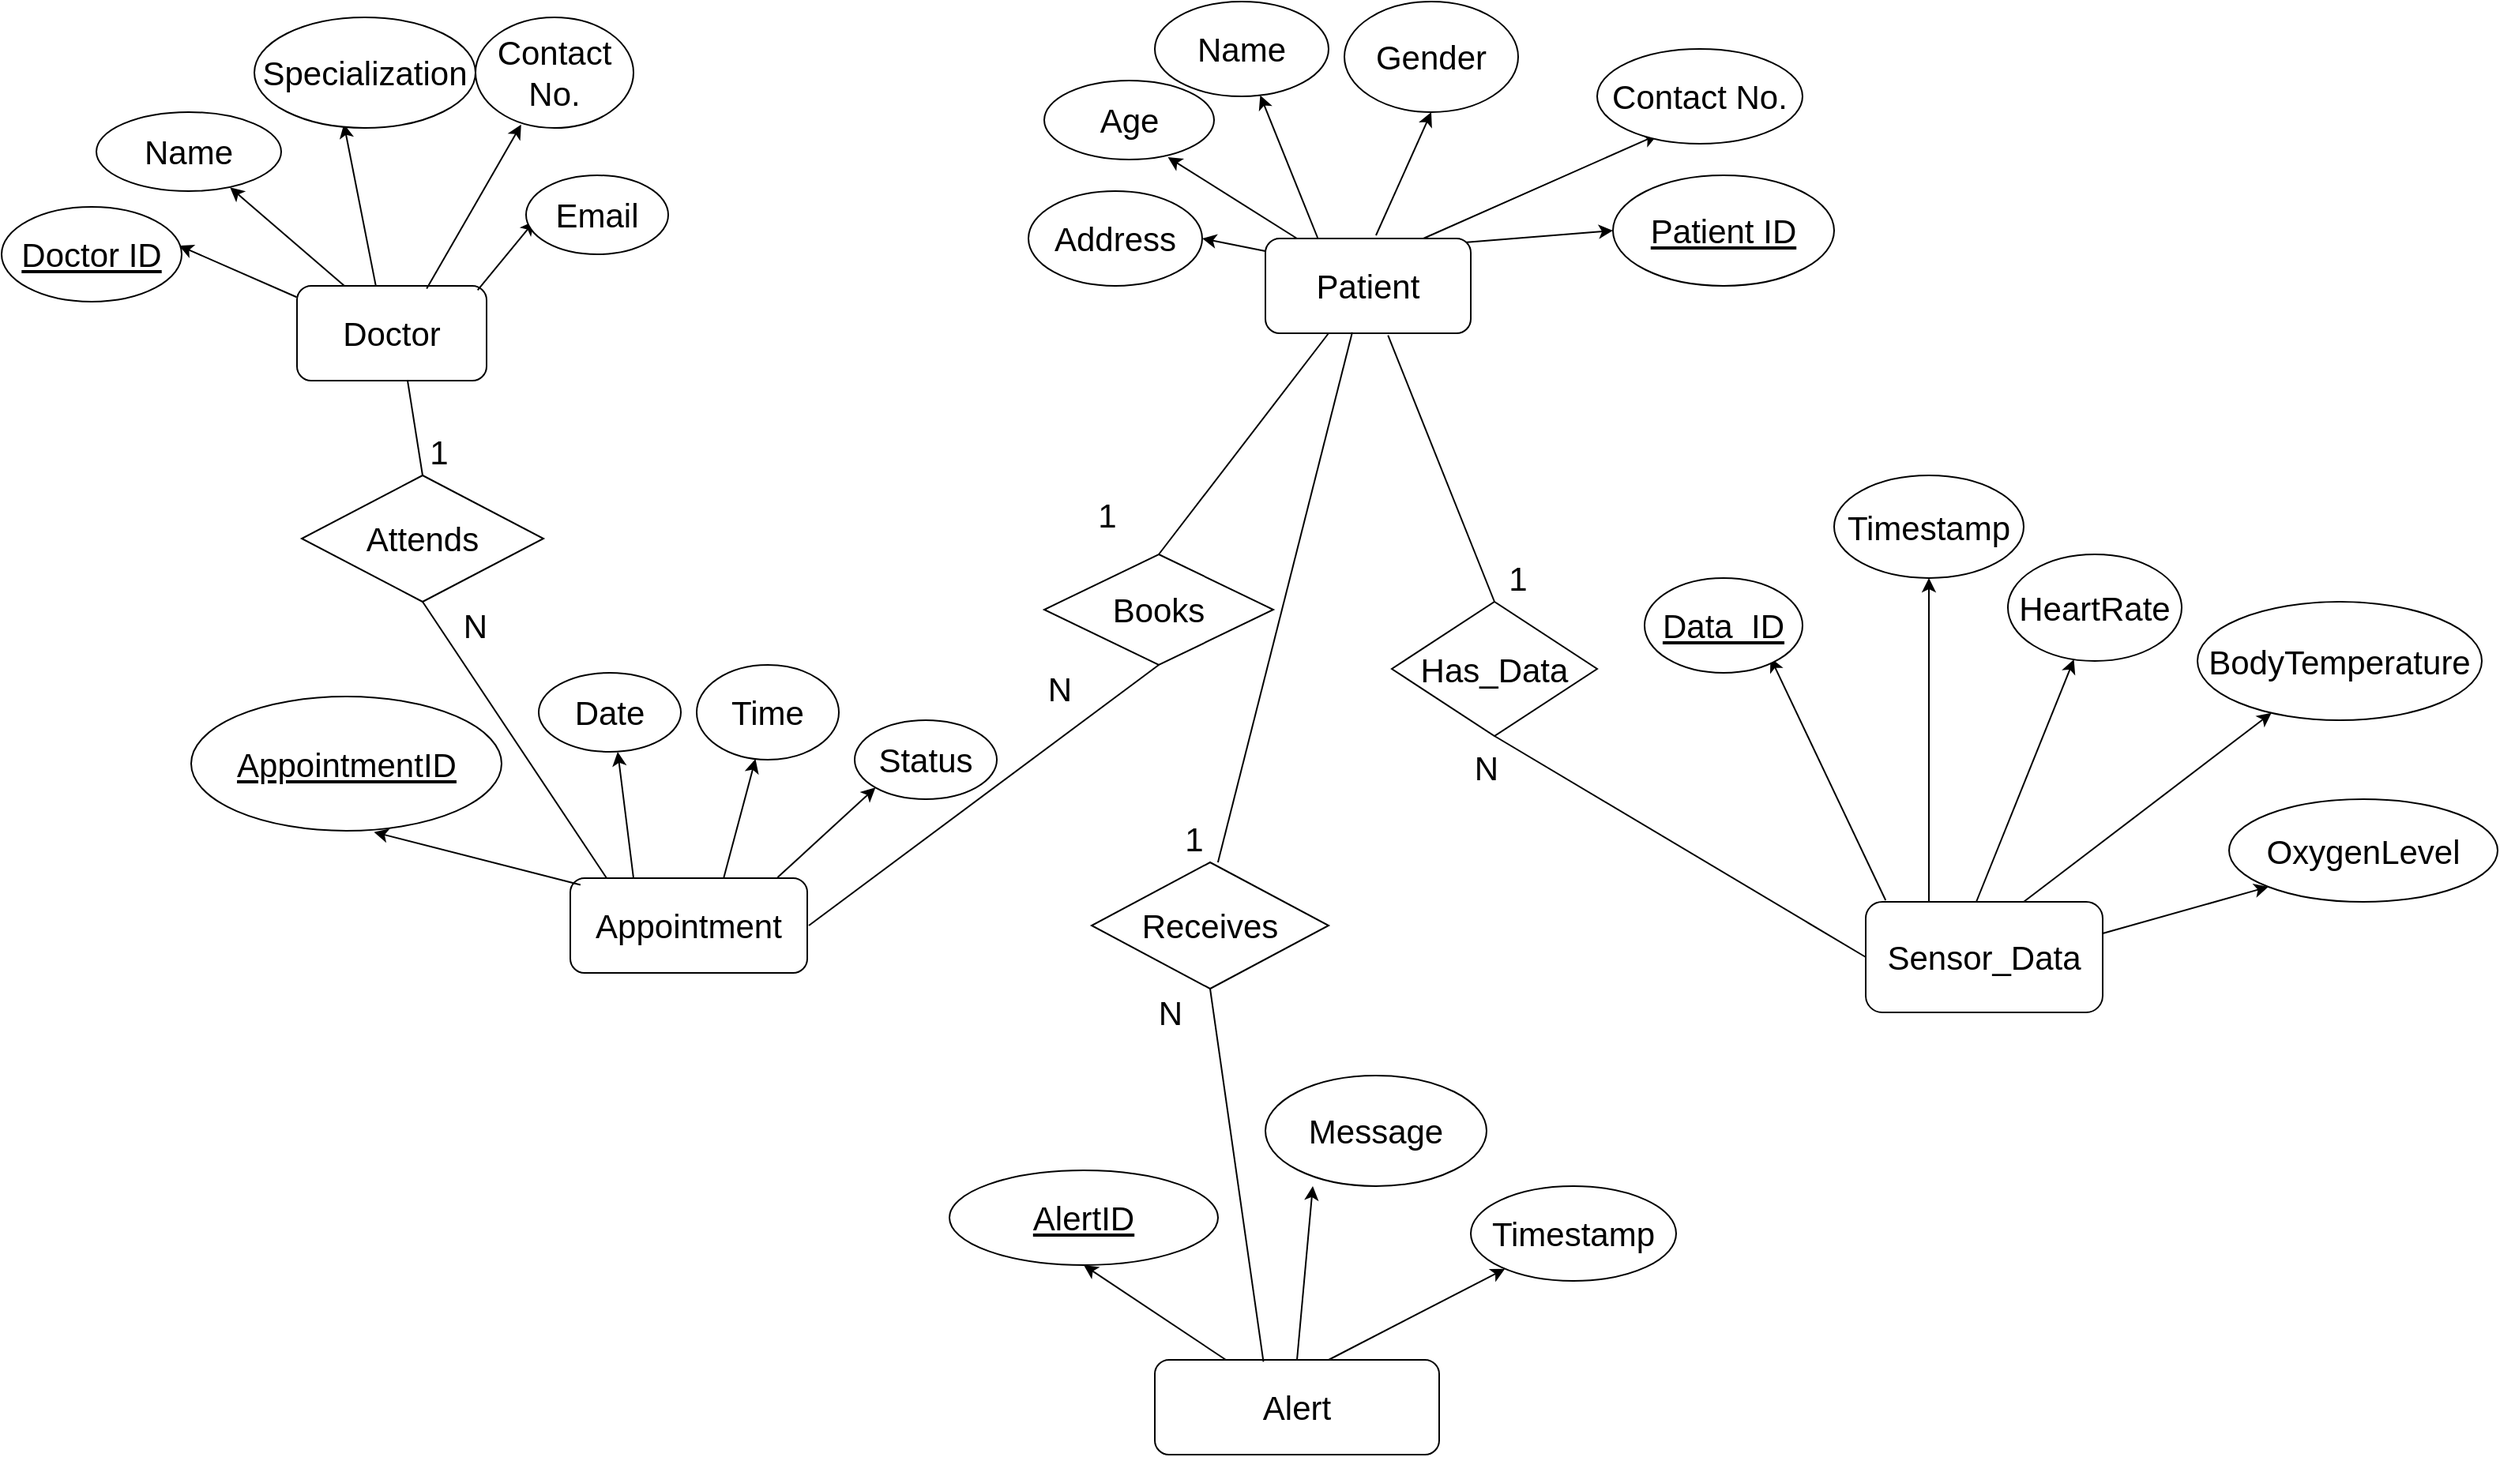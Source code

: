 <mxfile version="26.0.15">
  <diagram id="C5RBs43oDa-KdzZeNtuy" name="Page-1">
    <mxGraphModel dx="2620" dy="971" grid="1" gridSize="10" guides="1" tooltips="1" connect="1" arrows="1" fold="1" page="1" pageScale="1" pageWidth="827" pageHeight="1169" math="0" shadow="0">
      <root>
        <mxCell id="WIyWlLk6GJQsqaUBKTNV-0" />
        <mxCell id="WIyWlLk6GJQsqaUBKTNV-1" parent="WIyWlLk6GJQsqaUBKTNV-0" />
        <mxCell id="7LqxHddViOQpiFdT0loC-2" value="" style="endArrow=classic;html=1;rounded=0;exitX=0.171;exitY=0.025;exitDx=0;exitDy=0;exitPerimeter=0;fontSize=21;" edge="1" parent="WIyWlLk6GJQsqaUBKTNV-1" target="7LqxHddViOQpiFdT0loC-3">
          <mxGeometry width="50" height="50" relative="1" as="geometry">
            <mxPoint x="43.94" y="151.75" as="sourcePoint" />
            <mxPoint x="60" y="100" as="targetPoint" />
          </mxGeometry>
        </mxCell>
        <mxCell id="7LqxHddViOQpiFdT0loC-3" value="Name" style="ellipse;whiteSpace=wrap;html=1;fontSize=21;" vertex="1" parent="WIyWlLk6GJQsqaUBKTNV-1">
          <mxGeometry x="-60" width="110" height="60" as="geometry" />
        </mxCell>
        <mxCell id="7LqxHddViOQpiFdT0loC-4" value="" style="endArrow=classic;html=1;rounded=0;entryX=0.728;entryY=0.97;entryDx=0;entryDy=0;entryPerimeter=0;fontSize=21;" edge="1" parent="WIyWlLk6GJQsqaUBKTNV-1" target="7LqxHddViOQpiFdT0loC-5">
          <mxGeometry width="50" height="50" relative="1" as="geometry">
            <mxPoint x="30" y="150" as="sourcePoint" />
            <mxPoint x="-10" y="110" as="targetPoint" />
          </mxGeometry>
        </mxCell>
        <mxCell id="7LqxHddViOQpiFdT0loC-5" value="Age" style="ellipse;whiteSpace=wrap;html=1;fontSize=21;" vertex="1" parent="WIyWlLk6GJQsqaUBKTNV-1">
          <mxGeometry x="-130" y="50" width="107.5" height="50" as="geometry" />
        </mxCell>
        <mxCell id="7LqxHddViOQpiFdT0loC-6" value="" style="endArrow=classic;html=1;rounded=0;entryX=0.5;entryY=1;entryDx=0;entryDy=0;fontSize=21;" edge="1" parent="WIyWlLk6GJQsqaUBKTNV-1" target="7LqxHddViOQpiFdT0loC-7">
          <mxGeometry width="50" height="50" relative="1" as="geometry">
            <mxPoint x="80" y="148" as="sourcePoint" />
            <mxPoint x="100" y="100" as="targetPoint" />
          </mxGeometry>
        </mxCell>
        <mxCell id="7LqxHddViOQpiFdT0loC-7" value="Gender" style="ellipse;whiteSpace=wrap;html=1;fontSize=21;" vertex="1" parent="WIyWlLk6GJQsqaUBKTNV-1">
          <mxGeometry x="60" width="110" height="70" as="geometry" />
        </mxCell>
        <mxCell id="7LqxHddViOQpiFdT0loC-8" style="edgeStyle=orthogonalEdgeStyle;rounded=0;orthogonalLoop=1;jettySize=auto;html=1;exitX=0.5;exitY=1;exitDx=0;exitDy=0;fontSize=21;" edge="1" parent="WIyWlLk6GJQsqaUBKTNV-1" source="7LqxHddViOQpiFdT0loC-7" target="7LqxHddViOQpiFdT0loC-7">
          <mxGeometry relative="1" as="geometry" />
        </mxCell>
        <mxCell id="7LqxHddViOQpiFdT0loC-9" value="" style="endArrow=classic;html=1;rounded=0;entryX=0.294;entryY=0.906;entryDx=0;entryDy=0;entryPerimeter=0;fontSize=21;" edge="1" parent="WIyWlLk6GJQsqaUBKTNV-1" target="7LqxHddViOQpiFdT0loC-10">
          <mxGeometry width="50" height="50" relative="1" as="geometry">
            <mxPoint x="110" y="150" as="sourcePoint" />
            <mxPoint x="150" y="80" as="targetPoint" />
          </mxGeometry>
        </mxCell>
        <mxCell id="7LqxHddViOQpiFdT0loC-10" value="Contact No." style="ellipse;whiteSpace=wrap;html=1;fontSize=21;" vertex="1" parent="WIyWlLk6GJQsqaUBKTNV-1">
          <mxGeometry x="220" y="30" width="130" height="60" as="geometry" />
        </mxCell>
        <mxCell id="7LqxHddViOQpiFdT0loC-11" value="" style="endArrow=classic;html=1;rounded=0;exitX=0.958;exitY=0.044;exitDx=0;exitDy=0;exitPerimeter=0;fontSize=21;entryX=0;entryY=0.5;entryDx=0;entryDy=0;" edge="1" parent="WIyWlLk6GJQsqaUBKTNV-1" source="7LqxHddViOQpiFdT0loC-16" target="7LqxHddViOQpiFdT0loC-12">
          <mxGeometry width="50" height="50" relative="1" as="geometry">
            <mxPoint x="140" y="150" as="sourcePoint" />
            <mxPoint x="190" y="100" as="targetPoint" />
          </mxGeometry>
        </mxCell>
        <mxCell id="7LqxHddViOQpiFdT0loC-12" value="&lt;u&gt;Patient ID&lt;/u&gt;" style="ellipse;whiteSpace=wrap;html=1;fontSize=21;" vertex="1" parent="WIyWlLk6GJQsqaUBKTNV-1">
          <mxGeometry x="230" y="110" width="140" height="70" as="geometry" />
        </mxCell>
        <mxCell id="7LqxHddViOQpiFdT0loC-13" value="" style="endArrow=classic;html=1;rounded=0;exitX=0;exitY=0.143;exitDx=0;exitDy=0;exitPerimeter=0;entryX=1;entryY=0.5;entryDx=0;entryDy=0;fontSize=21;" edge="1" parent="WIyWlLk6GJQsqaUBKTNV-1" target="7LqxHddViOQpiFdT0loC-14">
          <mxGeometry width="50" height="50" relative="1" as="geometry">
            <mxPoint x="20" y="160.01" as="sourcePoint" />
            <mxPoint x="-30" y="150" as="targetPoint" />
          </mxGeometry>
        </mxCell>
        <mxCell id="7LqxHddViOQpiFdT0loC-14" value="Address" style="ellipse;whiteSpace=wrap;html=1;fontSize=21;" vertex="1" parent="WIyWlLk6GJQsqaUBKTNV-1">
          <mxGeometry x="-140" y="120" width="110" height="60" as="geometry" />
        </mxCell>
        <mxCell id="7LqxHddViOQpiFdT0loC-16" value="&lt;font&gt;Patient&lt;/font&gt;" style="rounded=1;whiteSpace=wrap;html=1;fontSize=21;" vertex="1" parent="WIyWlLk6GJQsqaUBKTNV-1">
          <mxGeometry x="10" y="150" width="130" height="60" as="geometry" />
        </mxCell>
        <mxCell id="7LqxHddViOQpiFdT0loC-18" value="&lt;font&gt;Doctor&lt;/font&gt;" style="rounded=1;whiteSpace=wrap;html=1;fontSize=21;" vertex="1" parent="WIyWlLk6GJQsqaUBKTNV-1">
          <mxGeometry x="-603" y="180" width="120" height="60" as="geometry" />
        </mxCell>
        <mxCell id="7LqxHddViOQpiFdT0loC-19" value="" style="endArrow=classic;html=1;rounded=0;exitX=-0.002;exitY=0.119;exitDx=0;exitDy=0;entryX=0.715;entryY=0.934;entryDx=0;entryDy=0;entryPerimeter=0;exitPerimeter=0;fontSize=21;" edge="1" parent="WIyWlLk6GJQsqaUBKTNV-1" source="7LqxHddViOQpiFdT0loC-18">
          <mxGeometry width="50" height="50" relative="1" as="geometry">
            <mxPoint x="-605.11" y="183.08" as="sourcePoint" />
            <mxPoint x="-677.65" y="154.53" as="targetPoint" />
          </mxGeometry>
        </mxCell>
        <mxCell id="7LqxHddViOQpiFdT0loC-22" value="&lt;u&gt;&lt;font&gt;Doctor ID&lt;/font&gt;&lt;/u&gt;" style="ellipse;whiteSpace=wrap;html=1;fontSize=21;" vertex="1" parent="WIyWlLk6GJQsqaUBKTNV-1">
          <mxGeometry x="-790" y="130" width="114" height="60" as="geometry" />
        </mxCell>
        <mxCell id="7LqxHddViOQpiFdT0loC-25" value="" style="endArrow=classic;html=1;rounded=0;entryX=0.723;entryY=0.953;entryDx=0;entryDy=0;entryPerimeter=0;exitX=0.25;exitY=0;exitDx=0;exitDy=0;fontSize=21;" edge="1" parent="WIyWlLk6GJQsqaUBKTNV-1" source="7LqxHddViOQpiFdT0loC-18" target="7LqxHddViOQpiFdT0loC-26">
          <mxGeometry width="50" height="50" relative="1" as="geometry">
            <mxPoint x="-593" y="180" as="sourcePoint" />
            <mxPoint x="-633" y="130" as="targetPoint" />
          </mxGeometry>
        </mxCell>
        <mxCell id="7LqxHddViOQpiFdT0loC-26" value="Name" style="ellipse;whiteSpace=wrap;html=1;fontSize=21;" vertex="1" parent="WIyWlLk6GJQsqaUBKTNV-1">
          <mxGeometry x="-730" y="70" width="117" height="50" as="geometry" />
        </mxCell>
        <mxCell id="7LqxHddViOQpiFdT0loC-27" value="" style="endArrow=classic;html=1;rounded=0;entryX=0.405;entryY=0.964;entryDx=0;entryDy=0;entryPerimeter=0;exitX=0.416;exitY=0.001;exitDx=0;exitDy=0;exitPerimeter=0;fontSize=21;" edge="1" parent="WIyWlLk6GJQsqaUBKTNV-1" source="7LqxHddViOQpiFdT0loC-18" target="7LqxHddViOQpiFdT0loC-28">
          <mxGeometry width="50" height="50" relative="1" as="geometry">
            <mxPoint x="-573" y="180" as="sourcePoint" />
            <mxPoint x="-573" y="120" as="targetPoint" />
          </mxGeometry>
        </mxCell>
        <mxCell id="7LqxHddViOQpiFdT0loC-28" value="Specialization" style="ellipse;whiteSpace=wrap;html=1;fontSize=21;" vertex="1" parent="WIyWlLk6GJQsqaUBKTNV-1">
          <mxGeometry x="-630" y="10" width="140" height="70" as="geometry" />
        </mxCell>
        <mxCell id="7LqxHddViOQpiFdT0loC-30" value="" style="endArrow=classic;html=1;rounded=0;entryX=0.289;entryY=0.97;entryDx=0;entryDy=0;entryPerimeter=0;exitX=0.684;exitY=0.03;exitDx=0;exitDy=0;exitPerimeter=0;fontSize=21;" edge="1" parent="WIyWlLk6GJQsqaUBKTNV-1" source="7LqxHddViOQpiFdT0loC-18" target="7LqxHddViOQpiFdT0loC-31">
          <mxGeometry width="50" height="50" relative="1" as="geometry">
            <mxPoint x="-523" y="180" as="sourcePoint" />
            <mxPoint x="-473" y="130" as="targetPoint" />
          </mxGeometry>
        </mxCell>
        <mxCell id="7LqxHddViOQpiFdT0loC-31" value="Contact No." style="ellipse;whiteSpace=wrap;html=1;fontSize=21;" vertex="1" parent="WIyWlLk6GJQsqaUBKTNV-1">
          <mxGeometry x="-490" y="10" width="100" height="70" as="geometry" />
        </mxCell>
        <mxCell id="7LqxHddViOQpiFdT0loC-32" value="" style="endArrow=classic;html=1;rounded=0;exitX=0.953;exitY=0.045;exitDx=0;exitDy=0;exitPerimeter=0;entryX=0.004;entryY=0.723;entryDx=0;entryDy=0;entryPerimeter=0;fontSize=21;" edge="1" parent="WIyWlLk6GJQsqaUBKTNV-1" source="7LqxHddViOQpiFdT0loC-18">
          <mxGeometry width="50" height="50" relative="1" as="geometry">
            <mxPoint x="-493" y="178" as="sourcePoint" />
            <mxPoint x="-452.64" y="138.92" as="targetPoint" />
          </mxGeometry>
        </mxCell>
        <mxCell id="7LqxHddViOQpiFdT0loC-33" value="Email" style="ellipse;whiteSpace=wrap;html=1;fontSize=21;" vertex="1" parent="WIyWlLk6GJQsqaUBKTNV-1">
          <mxGeometry x="-458" y="110" width="90" height="50" as="geometry" />
        </mxCell>
        <mxCell id="7LqxHddViOQpiFdT0loC-34" value="&lt;font&gt;Sensor_Data&lt;/font&gt;" style="rounded=1;whiteSpace=wrap;html=1;fontSize=21;" vertex="1" parent="WIyWlLk6GJQsqaUBKTNV-1">
          <mxGeometry x="390" y="570" width="150" height="70" as="geometry" />
        </mxCell>
        <mxCell id="7LqxHddViOQpiFdT0loC-35" value="" style="endArrow=classic;html=1;rounded=0;exitX=0.084;exitY=-0.014;exitDx=0;exitDy=0;exitPerimeter=0;entryX=0.797;entryY=0.841;entryDx=0;entryDy=0;entryPerimeter=0;fontSize=21;" edge="1" parent="WIyWlLk6GJQsqaUBKTNV-1" source="7LqxHddViOQpiFdT0loC-34" target="7LqxHddViOQpiFdT0loC-37">
          <mxGeometry width="50" height="50" relative="1" as="geometry">
            <mxPoint x="420" y="570" as="sourcePoint" />
            <mxPoint x="375.355" y="542.678" as="targetPoint" />
          </mxGeometry>
        </mxCell>
        <mxCell id="7LqxHddViOQpiFdT0loC-37" value="&lt;font&gt;&lt;u&gt;Data_ID&lt;/u&gt;&lt;/font&gt;" style="ellipse;whiteSpace=wrap;html=1;fontSize=21;" vertex="1" parent="WIyWlLk6GJQsqaUBKTNV-1">
          <mxGeometry x="250" y="365" width="100" height="60" as="geometry" />
        </mxCell>
        <mxCell id="7LqxHddViOQpiFdT0loC-38" value="" style="endArrow=classic;html=1;rounded=0;fontSize=21;" edge="1" parent="WIyWlLk6GJQsqaUBKTNV-1" target="7LqxHddViOQpiFdT0loC-39">
          <mxGeometry width="50" height="50" relative="1" as="geometry">
            <mxPoint x="430" y="570" as="sourcePoint" />
            <mxPoint x="420" y="510" as="targetPoint" />
          </mxGeometry>
        </mxCell>
        <mxCell id="7LqxHddViOQpiFdT0loC-39" value="Timestamp" style="ellipse;whiteSpace=wrap;html=1;fontSize=21;" vertex="1" parent="WIyWlLk6GJQsqaUBKTNV-1">
          <mxGeometry x="370" y="300" width="120" height="65" as="geometry" />
        </mxCell>
        <mxCell id="7LqxHddViOQpiFdT0loC-40" value="" style="endArrow=classic;html=1;rounded=0;fontSize=21;" edge="1" parent="WIyWlLk6GJQsqaUBKTNV-1" target="7LqxHddViOQpiFdT0loC-41">
          <mxGeometry width="50" height="50" relative="1" as="geometry">
            <mxPoint x="460" y="570" as="sourcePoint" />
            <mxPoint x="500" y="510" as="targetPoint" />
          </mxGeometry>
        </mxCell>
        <mxCell id="7LqxHddViOQpiFdT0loC-41" value="HeartRate" style="ellipse;whiteSpace=wrap;html=1;fontSize=21;" vertex="1" parent="WIyWlLk6GJQsqaUBKTNV-1">
          <mxGeometry x="480" y="350" width="110" height="67.5" as="geometry" />
        </mxCell>
        <mxCell id="7LqxHddViOQpiFdT0loC-42" value="" style="endArrow=classic;html=1;rounded=0;fontSize=21;" edge="1" parent="WIyWlLk6GJQsqaUBKTNV-1" target="7LqxHddViOQpiFdT0loC-43">
          <mxGeometry width="50" height="50" relative="1" as="geometry">
            <mxPoint x="490" y="570" as="sourcePoint" />
            <mxPoint x="560" y="500" as="targetPoint" />
          </mxGeometry>
        </mxCell>
        <mxCell id="7LqxHddViOQpiFdT0loC-43" value="BodyTemperature" style="ellipse;whiteSpace=wrap;html=1;fontSize=21;" vertex="1" parent="WIyWlLk6GJQsqaUBKTNV-1">
          <mxGeometry x="600" y="380" width="180" height="75" as="geometry" />
        </mxCell>
        <mxCell id="7LqxHddViOQpiFdT0loC-44" value="" style="endArrow=classic;html=1;rounded=0;fontSize=21;entryX=0;entryY=1;entryDx=0;entryDy=0;" edge="1" parent="WIyWlLk6GJQsqaUBKTNV-1" target="7LqxHddViOQpiFdT0loC-45">
          <mxGeometry width="50" height="50" relative="1" as="geometry">
            <mxPoint x="540" y="590" as="sourcePoint" />
            <mxPoint x="590" y="550" as="targetPoint" />
          </mxGeometry>
        </mxCell>
        <mxCell id="7LqxHddViOQpiFdT0loC-45" value="OxygenLevel" style="ellipse;whiteSpace=wrap;html=1;fontSize=21;" vertex="1" parent="WIyWlLk6GJQsqaUBKTNV-1">
          <mxGeometry x="620" y="505" width="170" height="65" as="geometry" />
        </mxCell>
        <mxCell id="7LqxHddViOQpiFdT0loC-47" value="&lt;font&gt;Appointment&lt;/font&gt;" style="rounded=1;whiteSpace=wrap;html=1;fontSize=21;" vertex="1" parent="WIyWlLk6GJQsqaUBKTNV-1">
          <mxGeometry x="-430" y="555" width="150" height="60" as="geometry" />
        </mxCell>
        <mxCell id="7LqxHddViOQpiFdT0loC-48" value="" style="endArrow=classic;html=1;rounded=0;entryX=0.589;entryY=1.01;entryDx=0;entryDy=0;entryPerimeter=0;exitX=0.043;exitY=0.071;exitDx=0;exitDy=0;exitPerimeter=0;fontSize=21;" edge="1" parent="WIyWlLk6GJQsqaUBKTNV-1" source="7LqxHddViOQpiFdT0loC-47" target="7LqxHddViOQpiFdT0loC-50">
          <mxGeometry width="50" height="50" relative="1" as="geometry">
            <mxPoint x="-430" y="555" as="sourcePoint" />
            <mxPoint x="-430" y="495" as="targetPoint" />
          </mxGeometry>
        </mxCell>
        <mxCell id="7LqxHddViOQpiFdT0loC-50" value="&lt;u&gt;AppointmentID&lt;/u&gt;" style="ellipse;whiteSpace=wrap;html=1;fontSize=21;" vertex="1" parent="WIyWlLk6GJQsqaUBKTNV-1">
          <mxGeometry x="-670" y="440" width="196.5" height="85" as="geometry" />
        </mxCell>
        <mxCell id="7LqxHddViOQpiFdT0loC-51" value="" style="endArrow=classic;html=1;rounded=0;fontSize=21;" edge="1" parent="WIyWlLk6GJQsqaUBKTNV-1">
          <mxGeometry width="50" height="50" relative="1" as="geometry">
            <mxPoint x="-390" y="555" as="sourcePoint" />
            <mxPoint x="-400" y="475" as="targetPoint" />
          </mxGeometry>
        </mxCell>
        <mxCell id="7LqxHddViOQpiFdT0loC-52" value="Date" style="ellipse;whiteSpace=wrap;html=1;fontSize=21;" vertex="1" parent="WIyWlLk6GJQsqaUBKTNV-1">
          <mxGeometry x="-450" y="425" width="90" height="50" as="geometry" />
        </mxCell>
        <mxCell id="7LqxHddViOQpiFdT0loC-53" value="" style="endArrow=classic;html=1;rounded=0;exitX=0.648;exitY=-0.008;exitDx=0;exitDy=0;exitPerimeter=0;fontSize=21;" edge="1" parent="WIyWlLk6GJQsqaUBKTNV-1" source="7LqxHddViOQpiFdT0loC-47" target="7LqxHddViOQpiFdT0loC-54">
          <mxGeometry width="50" height="50" relative="1" as="geometry">
            <mxPoint x="-360" y="555" as="sourcePoint" />
            <mxPoint x="-330" y="485" as="targetPoint" />
          </mxGeometry>
        </mxCell>
        <mxCell id="7LqxHddViOQpiFdT0loC-54" value="Time" style="ellipse;whiteSpace=wrap;html=1;fontSize=21;" vertex="1" parent="WIyWlLk6GJQsqaUBKTNV-1">
          <mxGeometry x="-350" y="420" width="90" height="60" as="geometry" />
        </mxCell>
        <mxCell id="7LqxHddViOQpiFdT0loC-55" value="" style="endArrow=classic;html=1;rounded=0;exitX=0.875;exitY=-0.008;exitDx=0;exitDy=0;exitPerimeter=0;entryX=0;entryY=1;entryDx=0;entryDy=0;fontSize=21;" edge="1" parent="WIyWlLk6GJQsqaUBKTNV-1" source="7LqxHddViOQpiFdT0loC-47" target="7LqxHddViOQpiFdT0loC-56">
          <mxGeometry width="50" height="50" relative="1" as="geometry">
            <mxPoint x="-280" y="560" as="sourcePoint" />
            <mxPoint x="-250" y="495" as="targetPoint" />
          </mxGeometry>
        </mxCell>
        <mxCell id="7LqxHddViOQpiFdT0loC-56" value="Status" style="ellipse;whiteSpace=wrap;html=1;fontSize=21;" vertex="1" parent="WIyWlLk6GJQsqaUBKTNV-1">
          <mxGeometry x="-250" y="455" width="90" height="50" as="geometry" />
        </mxCell>
        <mxCell id="7LqxHddViOQpiFdT0loC-57" value="&lt;font&gt;Alert&lt;/font&gt;" style="rounded=1;whiteSpace=wrap;html=1;fontSize=21;" vertex="1" parent="WIyWlLk6GJQsqaUBKTNV-1">
          <mxGeometry x="-60" y="860" width="180" height="60" as="geometry" />
        </mxCell>
        <mxCell id="7LqxHddViOQpiFdT0loC-58" value="" style="endArrow=classic;html=1;rounded=0;exitX=0.25;exitY=0;exitDx=0;exitDy=0;entryX=0.5;entryY=1;entryDx=0;entryDy=0;fontSize=21;" edge="1" parent="WIyWlLk6GJQsqaUBKTNV-1" source="7LqxHddViOQpiFdT0loC-57" target="7LqxHddViOQpiFdT0loC-59">
          <mxGeometry width="50" height="50" relative="1" as="geometry">
            <mxPoint x="-40" y="860" as="sourcePoint" />
            <mxPoint x="-90" y="820" as="targetPoint" />
            <Array as="points" />
          </mxGeometry>
        </mxCell>
        <mxCell id="7LqxHddViOQpiFdT0loC-59" value="&lt;u&gt;AlertID&lt;/u&gt;" style="ellipse;whiteSpace=wrap;html=1;fontSize=21;" vertex="1" parent="WIyWlLk6GJQsqaUBKTNV-1">
          <mxGeometry x="-190" y="740" width="170" height="60" as="geometry" />
        </mxCell>
        <mxCell id="7LqxHddViOQpiFdT0loC-60" value="" style="endArrow=classic;html=1;rounded=0;exitX=0.5;exitY=0;exitDx=0;exitDy=0;fontSize=21;" edge="1" parent="WIyWlLk6GJQsqaUBKTNV-1" source="7LqxHddViOQpiFdT0loC-57">
          <mxGeometry width="50" height="50" relative="1" as="geometry">
            <mxPoint x="-20" y="856" as="sourcePoint" />
            <mxPoint x="40" y="750" as="targetPoint" />
            <Array as="points">
              <mxPoint x="40" y="750" />
            </Array>
          </mxGeometry>
        </mxCell>
        <mxCell id="7LqxHddViOQpiFdT0loC-61" value="Message" style="ellipse;whiteSpace=wrap;html=1;fontSize=21;" vertex="1" parent="WIyWlLk6GJQsqaUBKTNV-1">
          <mxGeometry x="10" y="680" width="140" height="70" as="geometry" />
        </mxCell>
        <mxCell id="7LqxHddViOQpiFdT0loC-62" value="" style="endArrow=classic;html=1;rounded=0;fontSize=21;" edge="1" parent="WIyWlLk6GJQsqaUBKTNV-1" target="7LqxHddViOQpiFdT0loC-63">
          <mxGeometry width="50" height="50" relative="1" as="geometry">
            <mxPoint x="50" y="860" as="sourcePoint" />
            <mxPoint x="100" y="810" as="targetPoint" />
          </mxGeometry>
        </mxCell>
        <mxCell id="7LqxHddViOQpiFdT0loC-63" value="Timestamp" style="ellipse;whiteSpace=wrap;html=1;fontSize=21;" vertex="1" parent="WIyWlLk6GJQsqaUBKTNV-1">
          <mxGeometry x="140" y="750" width="130" height="60" as="geometry" />
        </mxCell>
        <mxCell id="7LqxHddViOQpiFdT0loC-64" value="&lt;font&gt;Has_Data&lt;/font&gt;" style="rhombus;whiteSpace=wrap;html=1;fontSize=21;" vertex="1" parent="WIyWlLk6GJQsqaUBKTNV-1">
          <mxGeometry x="90" y="380" width="130" height="85" as="geometry" />
        </mxCell>
        <mxCell id="7LqxHddViOQpiFdT0loC-65" value="" style="endArrow=none;html=1;rounded=0;exitX=0.5;exitY=0;exitDx=0;exitDy=0;entryX=0.597;entryY=1.022;entryDx=0;entryDy=0;entryPerimeter=0;fontSize=21;" edge="1" parent="WIyWlLk6GJQsqaUBKTNV-1" source="7LqxHddViOQpiFdT0loC-64" target="7LqxHddViOQpiFdT0loC-16">
          <mxGeometry width="50" height="50" relative="1" as="geometry">
            <mxPoint x="120" y="290" as="sourcePoint" />
            <mxPoint x="80" y="210" as="targetPoint" />
          </mxGeometry>
        </mxCell>
        <mxCell id="7LqxHddViOQpiFdT0loC-66" value="" style="endArrow=none;html=1;rounded=0;entryX=0.5;entryY=1;entryDx=0;entryDy=0;exitX=0;exitY=0.5;exitDx=0;exitDy=0;fontSize=21;" edge="1" parent="WIyWlLk6GJQsqaUBKTNV-1" source="7LqxHddViOQpiFdT0loC-34" target="7LqxHddViOQpiFdT0loC-64">
          <mxGeometry width="50" height="50" relative="1" as="geometry">
            <mxPoint x="120" y="425" as="sourcePoint" />
            <mxPoint x="170" y="375" as="targetPoint" />
          </mxGeometry>
        </mxCell>
        <mxCell id="7LqxHddViOQpiFdT0loC-67" value="&lt;font&gt;Books&lt;/font&gt;" style="rhombus;whiteSpace=wrap;html=1;fontSize=21;" vertex="1" parent="WIyWlLk6GJQsqaUBKTNV-1">
          <mxGeometry x="-130" y="350" width="145" height="70" as="geometry" />
        </mxCell>
        <mxCell id="7LqxHddViOQpiFdT0loC-68" value="" style="endArrow=none;html=1;rounded=0;exitX=0.5;exitY=0;exitDx=0;exitDy=0;fontSize=21;" edge="1" parent="WIyWlLk6GJQsqaUBKTNV-1" source="7LqxHddViOQpiFdT0loC-67">
          <mxGeometry width="50" height="50" relative="1" as="geometry">
            <mxPoint x="-40" y="260" as="sourcePoint" />
            <mxPoint x="50" y="210" as="targetPoint" />
          </mxGeometry>
        </mxCell>
        <mxCell id="7LqxHddViOQpiFdT0loC-69" value="" style="endArrow=none;html=1;rounded=0;entryX=0.5;entryY=1;entryDx=0;entryDy=0;fontSize=21;" edge="1" parent="WIyWlLk6GJQsqaUBKTNV-1" target="7LqxHddViOQpiFdT0loC-67">
          <mxGeometry width="50" height="50" relative="1" as="geometry">
            <mxPoint x="-279" y="585" as="sourcePoint" />
            <mxPoint x="-70" y="375" as="targetPoint" />
          </mxGeometry>
        </mxCell>
        <mxCell id="7LqxHddViOQpiFdT0loC-70" value="&lt;font&gt;Attends&lt;/font&gt;" style="rhombus;whiteSpace=wrap;html=1;rotation=0;fontSize=21;" vertex="1" parent="WIyWlLk6GJQsqaUBKTNV-1">
          <mxGeometry x="-600" y="300" width="153" height="80" as="geometry" />
        </mxCell>
        <mxCell id="7LqxHddViOQpiFdT0loC-71" value="" style="endArrow=none;html=1;rounded=0;exitX=0.5;exitY=0;exitDx=0;exitDy=0;fontSize=21;" edge="1" parent="WIyWlLk6GJQsqaUBKTNV-1" source="7LqxHddViOQpiFdT0loC-70">
          <mxGeometry width="50" height="50" relative="1" as="geometry">
            <mxPoint x="-583" y="290" as="sourcePoint" />
            <mxPoint x="-533" y="240" as="targetPoint" />
          </mxGeometry>
        </mxCell>
        <mxCell id="7LqxHddViOQpiFdT0loC-72" value="" style="endArrow=none;html=1;rounded=0;exitX=0.149;exitY=0.027;exitDx=0;exitDy=0;exitPerimeter=0;entryX=0.5;entryY=1;entryDx=0;entryDy=0;fontSize=21;" edge="1" parent="WIyWlLk6GJQsqaUBKTNV-1" target="7LqxHddViOQpiFdT0loC-70">
          <mxGeometry width="50" height="50" relative="1" as="geometry">
            <mxPoint x="-407.0" y="555" as="sourcePoint" />
            <mxPoint x="-480" y="370" as="targetPoint" />
          </mxGeometry>
        </mxCell>
        <mxCell id="7LqxHddViOQpiFdT0loC-74" value="&lt;font&gt;Receives&lt;/font&gt;" style="rhombus;whiteSpace=wrap;html=1;fontSize=21;" vertex="1" parent="WIyWlLk6GJQsqaUBKTNV-1">
          <mxGeometry x="-100" y="545" width="150" height="80" as="geometry" />
        </mxCell>
        <mxCell id="7LqxHddViOQpiFdT0loC-75" value="" style="endArrow=none;html=1;rounded=0;exitX=0.533;exitY=0;exitDx=0;exitDy=0;exitPerimeter=0;entryX=0.423;entryY=0.989;entryDx=0;entryDy=0;entryPerimeter=0;fontSize=21;" edge="1" parent="WIyWlLk6GJQsqaUBKTNV-1" source="7LqxHddViOQpiFdT0loC-74" target="7LqxHddViOQpiFdT0loC-16">
          <mxGeometry width="50" height="50" relative="1" as="geometry">
            <mxPoint x="30" y="450" as="sourcePoint" />
            <mxPoint x="70" y="210" as="targetPoint" />
          </mxGeometry>
        </mxCell>
        <mxCell id="7LqxHddViOQpiFdT0loC-76" value="" style="endArrow=none;html=1;rounded=0;entryX=0.5;entryY=1;entryDx=0;entryDy=0;exitX=0.382;exitY=0.019;exitDx=0;exitDy=0;exitPerimeter=0;fontSize=21;" edge="1" parent="WIyWlLk6GJQsqaUBKTNV-1" source="7LqxHddViOQpiFdT0loC-57" target="7LqxHddViOQpiFdT0loC-74">
          <mxGeometry width="50" height="50" relative="1" as="geometry">
            <mxPoint y="790" as="sourcePoint" />
            <mxPoint x="-30" y="640" as="targetPoint" />
          </mxGeometry>
        </mxCell>
        <mxCell id="7LqxHddViOQpiFdT0loC-77" value="1" style="text;html=1;align=center;verticalAlign=middle;whiteSpace=wrap;rounded=0;fontSize=21;" vertex="1" parent="WIyWlLk6GJQsqaUBKTNV-1">
          <mxGeometry x="-543" y="270" width="60" height="30" as="geometry" />
        </mxCell>
        <mxCell id="7LqxHddViOQpiFdT0loC-78" value="N" style="text;html=1;align=center;verticalAlign=middle;whiteSpace=wrap;rounded=0;fontSize=21;" vertex="1" parent="WIyWlLk6GJQsqaUBKTNV-1">
          <mxGeometry x="-520" y="380" width="60" height="30" as="geometry" />
        </mxCell>
        <mxCell id="7LqxHddViOQpiFdT0loC-79" value="1" style="text;html=1;align=center;verticalAlign=middle;whiteSpace=wrap;rounded=0;fontSize=21;" vertex="1" parent="WIyWlLk6GJQsqaUBKTNV-1">
          <mxGeometry x="-140" y="300" width="100" height="50" as="geometry" />
        </mxCell>
        <mxCell id="7LqxHddViOQpiFdT0loC-80" value="1" style="text;html=1;align=center;verticalAlign=middle;whiteSpace=wrap;rounded=0;fontSize=21;" vertex="1" parent="WIyWlLk6GJQsqaUBKTNV-1">
          <mxGeometry x="-65" y="515" width="60" height="30" as="geometry" />
        </mxCell>
        <mxCell id="7LqxHddViOQpiFdT0loC-81" value="&lt;font&gt;N&lt;/font&gt;" style="text;html=1;align=center;verticalAlign=middle;whiteSpace=wrap;rounded=0;fontSize=21;" vertex="1" parent="WIyWlLk6GJQsqaUBKTNV-1">
          <mxGeometry x="-150" y="420" width="60" height="30" as="geometry" />
        </mxCell>
        <mxCell id="7LqxHddViOQpiFdT0loC-82" value="1" style="text;html=1;align=center;verticalAlign=middle;whiteSpace=wrap;rounded=0;fontSize=21;" vertex="1" parent="WIyWlLk6GJQsqaUBKTNV-1">
          <mxGeometry x="140" y="350" width="60" height="30" as="geometry" />
        </mxCell>
        <mxCell id="7LqxHddViOQpiFdT0loC-83" value="&lt;font&gt;N&lt;/font&gt;" style="text;html=1;align=center;verticalAlign=middle;whiteSpace=wrap;rounded=0;fontSize=21;" vertex="1" parent="WIyWlLk6GJQsqaUBKTNV-1">
          <mxGeometry x="-80" y="625" width="60" height="30" as="geometry" />
        </mxCell>
        <mxCell id="7LqxHddViOQpiFdT0loC-84" value="&lt;font&gt;N&lt;/font&gt;" style="text;html=1;align=center;verticalAlign=middle;whiteSpace=wrap;rounded=0;fontSize=21;" vertex="1" parent="WIyWlLk6GJQsqaUBKTNV-1">
          <mxGeometry x="120" y="470" width="60" height="30" as="geometry" />
        </mxCell>
      </root>
    </mxGraphModel>
  </diagram>
</mxfile>

